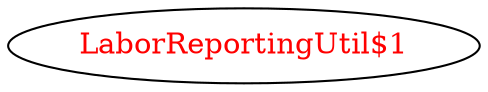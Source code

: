 digraph dependencyGraph {
 concentrate=true;
 ranksep="2.0";
 rankdir="LR"; 
 splines="ortho";
"LaborReportingUtil$1" [fontcolor="red"];
}